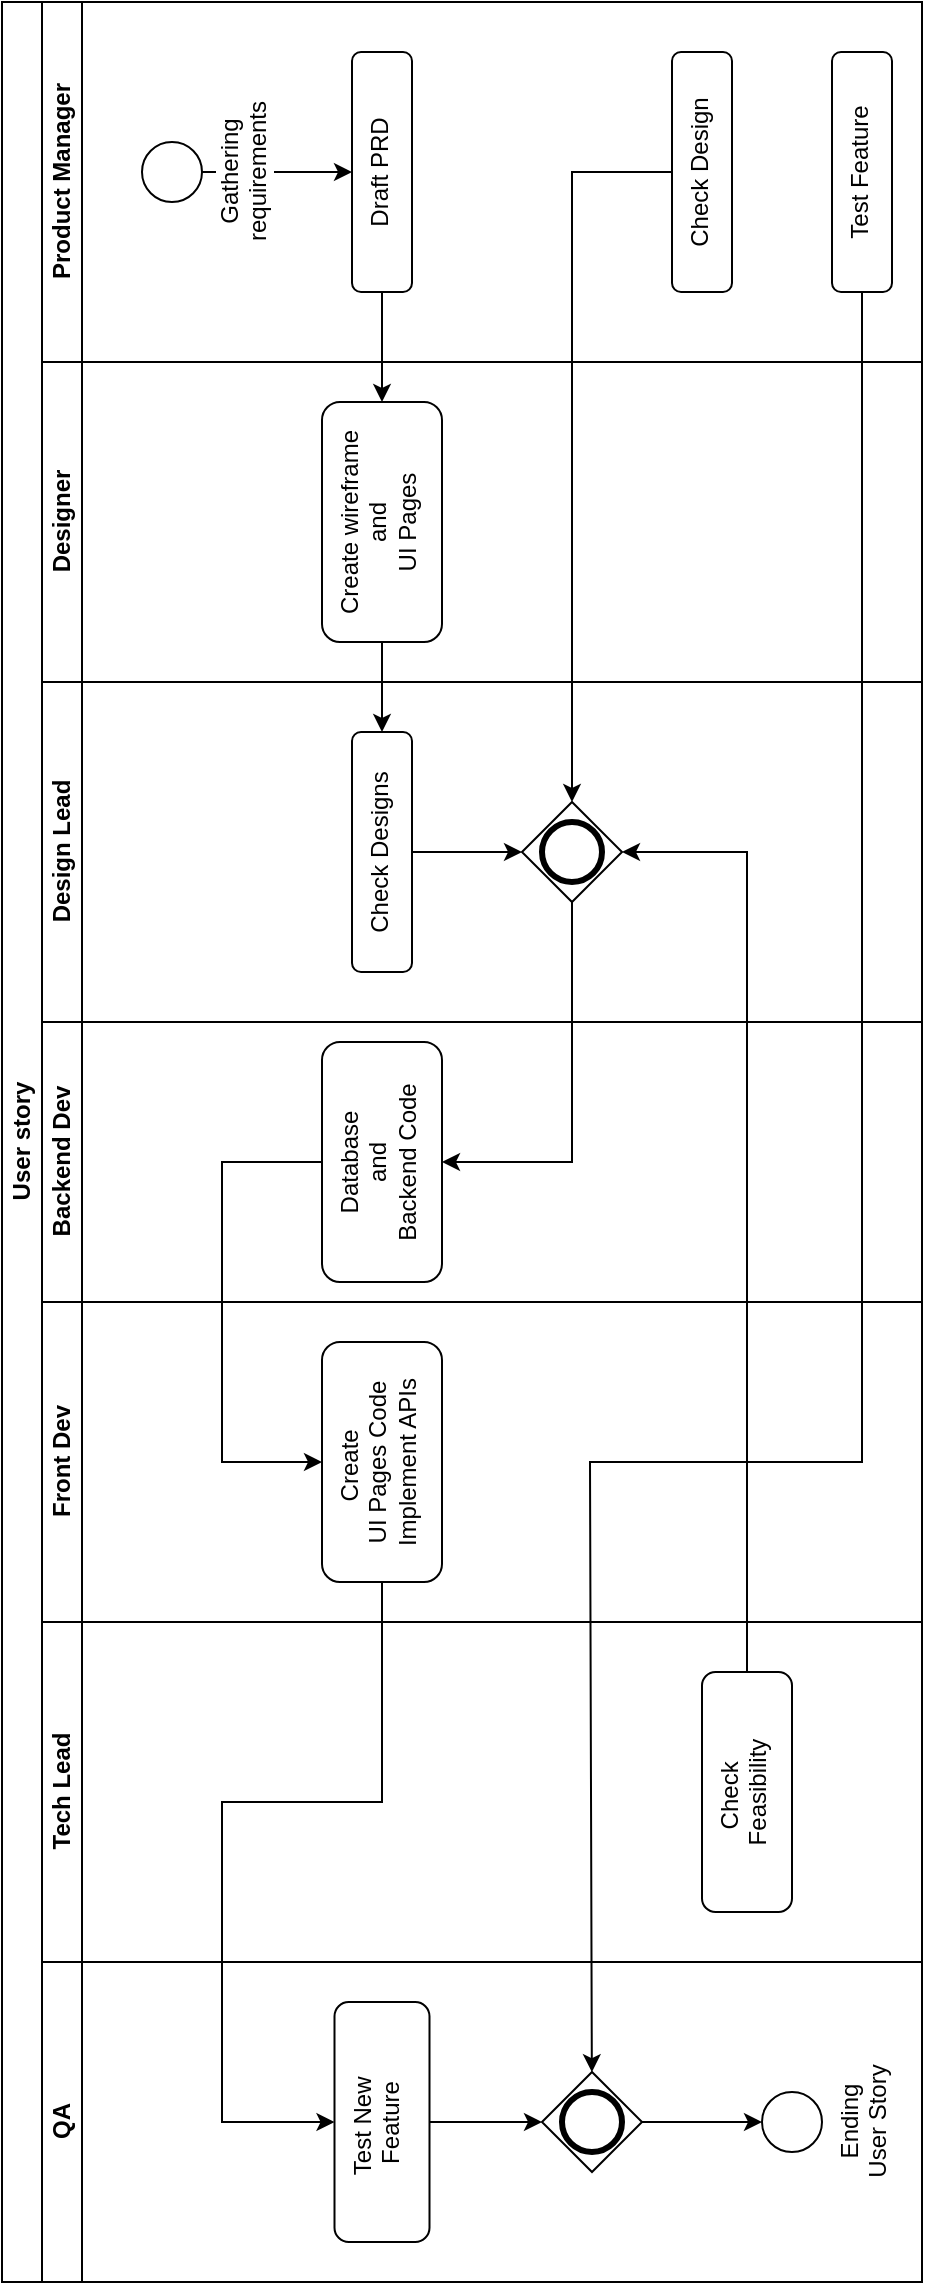 <mxfile version="26.2.14" pages="2">
  <diagram id="prtHgNgQTEPvFCAcTncT" name="Page-1">
    <mxGraphModel dx="2084" dy="1124" grid="1" gridSize="10" guides="1" tooltips="1" connect="1" arrows="1" fold="1" page="1" pageScale="1" pageWidth="827" pageHeight="1169" background="#ffffff" math="0" shadow="0">
      <root>
        <mxCell id="0" />
        <mxCell id="1" parent="0" />
        <mxCell id="dNxyNK7c78bLwvsdeMH5-19" value="User story" style="swimlane;html=1;childLayout=stackLayout;resizeParent=1;resizeParentMax=0;horizontal=0;startSize=20;horizontalStack=0;" parent="1" vertex="1">
          <mxGeometry x="120" y="15" width="460" height="1140" as="geometry" />
        </mxCell>
        <mxCell id="dNxyNK7c78bLwvsdeMH5-20" value="Product Manager" style="swimlane;html=1;startSize=20;horizontal=0;fontSize=12;" parent="dNxyNK7c78bLwvsdeMH5-19" vertex="1">
          <mxGeometry x="20" width="440" height="180" as="geometry" />
        </mxCell>
        <mxCell id="_NAjd95ejBewOYBBOETD-31" style="edgeStyle=orthogonalEdgeStyle;rounded=0;orthogonalLoop=1;jettySize=auto;html=1;exitX=0.5;exitY=1;exitDx=0;exitDy=0;exitPerimeter=0;" edge="1" parent="dNxyNK7c78bLwvsdeMH5-20" source="s78XeC1ukGy34A1hPwvS-5" target="s78XeC1ukGy34A1hPwvS-6">
          <mxGeometry relative="1" as="geometry" />
        </mxCell>
        <mxCell id="s78XeC1ukGy34A1hPwvS-5" value="Gathering&lt;div&gt;requirements&lt;/div&gt;" style="points=[[0.145,0.145,0],[0.5,0,0],[0.855,0.145,0],[1,0.5,0],[0.855,0.855,0],[0.5,1,0],[0.145,0.855,0],[0,0.5,0]];shape=mxgraph.bpmn.event;html=1;verticalLabelPosition=bottom;labelBackgroundColor=#ffffff;verticalAlign=top;align=center;perimeter=ellipsePerimeter;outlineConnect=0;aspect=fixed;outline=standard;symbol=general;direction=east;rotation=270;" parent="dNxyNK7c78bLwvsdeMH5-20" vertex="1">
          <mxGeometry x="50" y="70" width="30" height="30" as="geometry" />
        </mxCell>
        <mxCell id="s78XeC1ukGy34A1hPwvS-6" value="Draft PRD" style="rounded=1;whiteSpace=wrap;html=1;verticalAlign=top;labelBackgroundColor=#ffffff;fillStyle=solid;direction=east;rotation=270;" parent="dNxyNK7c78bLwvsdeMH5-20" vertex="1">
          <mxGeometry x="110" y="70" width="120" height="30" as="geometry" />
        </mxCell>
        <mxCell id="_NAjd95ejBewOYBBOETD-22" value="Test Feature" style="rounded=1;whiteSpace=wrap;html=1;verticalAlign=top;labelBackgroundColor=#ffffff;fillStyle=solid;direction=east;rotation=270;" vertex="1" parent="dNxyNK7c78bLwvsdeMH5-20">
          <mxGeometry x="350" y="70" width="120" height="30" as="geometry" />
        </mxCell>
        <mxCell id="_NAjd95ejBewOYBBOETD-57" value="Check Design" style="rounded=1;whiteSpace=wrap;html=1;verticalAlign=top;labelBackgroundColor=#ffffff;fillStyle=solid;direction=east;rotation=270;" vertex="1" parent="dNxyNK7c78bLwvsdeMH5-20">
          <mxGeometry x="270" y="70" width="120" height="30" as="geometry" />
        </mxCell>
        <mxCell id="dNxyNK7c78bLwvsdeMH5-21" value="Designer" style="swimlane;html=1;startSize=20;horizontal=0;" parent="dNxyNK7c78bLwvsdeMH5-19" vertex="1">
          <mxGeometry x="20" y="180" width="440" height="160" as="geometry" />
        </mxCell>
        <mxCell id="s78XeC1ukGy34A1hPwvS-8" value="Create wireframe&lt;br&gt;and&lt;br&gt;UI Pages" style="whiteSpace=wrap;html=1;verticalAlign=top;rounded=1;labelBackgroundColor=#ffffff;direction=east;rotation=270;" parent="dNxyNK7c78bLwvsdeMH5-21" vertex="1">
          <mxGeometry x="110" y="50" width="120" height="60" as="geometry" />
        </mxCell>
        <mxCell id="dNxyNK7c78bLwvsdeMH5-22" value="Design Lead" style="swimlane;html=1;startSize=20;horizontal=0;" parent="dNxyNK7c78bLwvsdeMH5-19" vertex="1">
          <mxGeometry x="20" y="340" width="440" height="170" as="geometry" />
        </mxCell>
        <mxCell id="_NAjd95ejBewOYBBOETD-36" style="edgeStyle=orthogonalEdgeStyle;rounded=0;orthogonalLoop=1;jettySize=auto;html=1;exitX=0.5;exitY=1;exitDx=0;exitDy=0;" edge="1" parent="dNxyNK7c78bLwvsdeMH5-22" source="s78XeC1ukGy34A1hPwvS-10" target="s78XeC1ukGy34A1hPwvS-23">
          <mxGeometry relative="1" as="geometry" />
        </mxCell>
        <mxCell id="s78XeC1ukGy34A1hPwvS-10" value="Check Designs" style="rounded=1;whiteSpace=wrap;html=1;verticalAlign=top;labelBackgroundColor=#ffffff;direction=east;rotation=270;" parent="dNxyNK7c78bLwvsdeMH5-22" vertex="1">
          <mxGeometry x="110" y="70" width="120" height="30" as="geometry" />
        </mxCell>
        <mxCell id="s78XeC1ukGy34A1hPwvS-23" value="" style="shape=mxgraph.bpmn.gateway2;html=1;verticalLabelPosition=bottom;labelBackgroundColor=#ffffff;verticalAlign=top;align=center;outlineConnect=0;outline=end;symbol=general;points=[[0.25,0.25,0],[0.5,0,0],[0.75,0.25,0],[1,0.5,0],[0.75,0.75,0],[0.5,1,0],[0.25,0.75,0],[0,0.5,0]];perimeter=rhombusPerimeter;direction=east;rotation=270;" parent="dNxyNK7c78bLwvsdeMH5-22" vertex="1">
          <mxGeometry x="240" y="60" width="50" height="50" as="geometry" />
        </mxCell>
        <mxCell id="s78XeC1ukGy34A1hPwvS-1" value="Backend Dev" style="swimlane;html=1;startSize=20;horizontal=0;" parent="dNxyNK7c78bLwvsdeMH5-19" vertex="1">
          <mxGeometry x="20" y="510" width="440" height="140" as="geometry" />
        </mxCell>
        <mxCell id="s78XeC1ukGy34A1hPwvS-17" value="Database&lt;div&gt;and&lt;/div&gt;&lt;div&gt;Backend Code&lt;/div&gt;" style="rounded=1;whiteSpace=wrap;html=1;verticalAlign=top;labelBackgroundColor=#ffffff;direction=east;rotation=270;" parent="s78XeC1ukGy34A1hPwvS-1" vertex="1">
          <mxGeometry x="110" y="40" width="120" height="60" as="geometry" />
        </mxCell>
        <mxCell id="_NAjd95ejBewOYBBOETD-5" value="Front Dev" style="swimlane;html=1;startSize=20;horizontal=0;" vertex="1" parent="dNxyNK7c78bLwvsdeMH5-19">
          <mxGeometry x="20" y="650" width="440" height="160" as="geometry" />
        </mxCell>
        <mxCell id="s78XeC1ukGy34A1hPwvS-30" value="Create&amp;nbsp;&lt;div&gt;UI Pages&amp;nbsp;&lt;span style=&quot;background-color: light-dark(rgb(255, 255, 255), rgb(18, 18, 18)); color: light-dark(rgb(0, 0, 0), rgb(255, 255, 255));&quot;&gt;Code&lt;br&gt;Implement APIs&lt;/span&gt;&lt;/div&gt;" style="rounded=1;whiteSpace=wrap;html=1;verticalAlign=top;labelBackgroundColor=#ffffff;direction=east;rotation=270;" parent="_NAjd95ejBewOYBBOETD-5" vertex="1">
          <mxGeometry x="110" y="50" width="120" height="60" as="geometry" />
        </mxCell>
        <mxCell id="_NAjd95ejBewOYBBOETD-33" style="edgeStyle=orthogonalEdgeStyle;rounded=0;orthogonalLoop=1;jettySize=auto;html=1;exitX=0;exitY=0.5;exitDx=0;exitDy=0;entryX=1;entryY=0.5;entryDx=0;entryDy=0;" edge="1" parent="dNxyNK7c78bLwvsdeMH5-19" source="s78XeC1ukGy34A1hPwvS-6" target="s78XeC1ukGy34A1hPwvS-8">
          <mxGeometry relative="1" as="geometry" />
        </mxCell>
        <mxCell id="_NAjd95ejBewOYBBOETD-35" style="edgeStyle=orthogonalEdgeStyle;rounded=0;orthogonalLoop=1;jettySize=auto;html=1;entryX=1;entryY=0.5;entryDx=0;entryDy=0;" edge="1" parent="dNxyNK7c78bLwvsdeMH5-19" source="s78XeC1ukGy34A1hPwvS-8" target="s78XeC1ukGy34A1hPwvS-10">
          <mxGeometry relative="1" as="geometry" />
        </mxCell>
        <mxCell id="_NAjd95ejBewOYBBOETD-39" style="edgeStyle=orthogonalEdgeStyle;rounded=0;orthogonalLoop=1;jettySize=auto;html=1;exitX=0;exitY=0.5;exitDx=0;exitDy=0;exitPerimeter=0;entryX=0.5;entryY=1;entryDx=0;entryDy=0;" edge="1" parent="dNxyNK7c78bLwvsdeMH5-19" source="s78XeC1ukGy34A1hPwvS-23" target="s78XeC1ukGy34A1hPwvS-17">
          <mxGeometry relative="1" as="geometry" />
        </mxCell>
        <mxCell id="_NAjd95ejBewOYBBOETD-40" style="edgeStyle=orthogonalEdgeStyle;rounded=0;orthogonalLoop=1;jettySize=auto;html=1;exitX=0.5;exitY=0;exitDx=0;exitDy=0;entryX=0.5;entryY=0;entryDx=0;entryDy=0;" edge="1" parent="dNxyNK7c78bLwvsdeMH5-19" source="s78XeC1ukGy34A1hPwvS-17" target="s78XeC1ukGy34A1hPwvS-30">
          <mxGeometry relative="1" as="geometry">
            <Array as="points">
              <mxPoint x="110" y="580" />
              <mxPoint x="110" y="730" />
            </Array>
          </mxGeometry>
        </mxCell>
        <mxCell id="_NAjd95ejBewOYBBOETD-7" value="Tech Lead" style="swimlane;html=1;startSize=20;horizontal=0;" vertex="1" parent="dNxyNK7c78bLwvsdeMH5-19">
          <mxGeometry x="20" y="810" width="440" height="170" as="geometry" />
        </mxCell>
        <mxCell id="_NAjd95ejBewOYBBOETD-55" value="Check&amp;nbsp;&lt;div&gt;Feasibility&lt;/div&gt;" style="rounded=1;whiteSpace=wrap;html=1;verticalAlign=top;labelBackgroundColor=#ffffff;direction=east;rotation=270;" vertex="1" parent="_NAjd95ejBewOYBBOETD-7">
          <mxGeometry x="292.5" y="62.5" width="120" height="45" as="geometry" />
        </mxCell>
        <mxCell id="_NAjd95ejBewOYBBOETD-45" style="edgeStyle=orthogonalEdgeStyle;rounded=0;orthogonalLoop=1;jettySize=auto;html=1;exitX=0;exitY=0.5;exitDx=0;exitDy=0;" edge="1" parent="dNxyNK7c78bLwvsdeMH5-19" source="_NAjd95ejBewOYBBOETD-22" target="_NAjd95ejBewOYBBOETD-18">
          <mxGeometry relative="1" as="geometry">
            <Array as="points">
              <mxPoint x="430" y="145" />
              <mxPoint x="430" y="730" />
              <mxPoint x="294" y="730" />
            </Array>
          </mxGeometry>
        </mxCell>
        <mxCell id="_NAjd95ejBewOYBBOETD-49" value="QA" style="swimlane;html=1;startSize=20;horizontal=0;" vertex="1" parent="dNxyNK7c78bLwvsdeMH5-19">
          <mxGeometry x="20" y="980" width="440" height="160" as="geometry" />
        </mxCell>
        <mxCell id="_NAjd95ejBewOYBBOETD-19" value="Test New&amp;nbsp;&lt;div&gt;Feature&lt;/div&gt;" style="rounded=1;whiteSpace=wrap;html=1;verticalAlign=top;labelBackgroundColor=#ffffff;direction=east;rotation=270;" vertex="1" parent="_NAjd95ejBewOYBBOETD-49">
          <mxGeometry x="110" y="56.25" width="120" height="47.5" as="geometry" />
        </mxCell>
        <mxCell id="_NAjd95ejBewOYBBOETD-18" value="" style="shape=mxgraph.bpmn.gateway2;html=1;verticalLabelPosition=bottom;labelBackgroundColor=#ffffff;verticalAlign=top;align=center;outlineConnect=0;outline=end;symbol=general;points=[[0.25,0.25,0],[0.5,0,0],[0.75,0.25,0],[1,0.5,0],[0.75,0.75,0],[0.5,1,0],[0.25,0.75,0],[0,0.5,0]];perimeter=rhombusPerimeter;direction=east;rotation=270;" vertex="1" parent="_NAjd95ejBewOYBBOETD-49">
          <mxGeometry x="250" y="55" width="50" height="50" as="geometry" />
        </mxCell>
        <mxCell id="_NAjd95ejBewOYBBOETD-44" style="edgeStyle=orthogonalEdgeStyle;rounded=0;orthogonalLoop=1;jettySize=auto;html=1;exitX=0.5;exitY=1;exitDx=0;exitDy=0;entryX=0.5;entryY=0;entryDx=0;entryDy=0;entryPerimeter=0;" edge="1" parent="_NAjd95ejBewOYBBOETD-49" source="_NAjd95ejBewOYBBOETD-19" target="_NAjd95ejBewOYBBOETD-18">
          <mxGeometry relative="1" as="geometry" />
        </mxCell>
        <mxCell id="s78XeC1ukGy34A1hPwvS-19" value="Ending&lt;br&gt;User Story" style="points=[[0.145,0.145,0],[0.5,0,0],[0.855,0.145,0],[1,0.5,0],[0.855,0.855,0],[0.5,1,0],[0.145,0.855,0],[0,0.5,0]];shape=mxgraph.bpmn.event;html=1;verticalLabelPosition=bottom;labelBackgroundColor=#ffffff;verticalAlign=top;align=center;perimeter=ellipsePerimeter;outlineConnect=0;aspect=fixed;outline=standard;symbol=general;direction=east;rotation=270;" parent="_NAjd95ejBewOYBBOETD-49" vertex="1">
          <mxGeometry x="360" y="65" width="30" height="30" as="geometry" />
        </mxCell>
        <mxCell id="_NAjd95ejBewOYBBOETD-48" value="" style="edgeStyle=orthogonalEdgeStyle;rounded=0;orthogonalLoop=1;jettySize=auto;html=1;" edge="1" parent="_NAjd95ejBewOYBBOETD-49" source="_NAjd95ejBewOYBBOETD-18" target="s78XeC1ukGy34A1hPwvS-19">
          <mxGeometry relative="1" as="geometry" />
        </mxCell>
        <mxCell id="_NAjd95ejBewOYBBOETD-54" style="edgeStyle=orthogonalEdgeStyle;rounded=0;orthogonalLoop=1;jettySize=auto;html=1;entryX=0.5;entryY=0;entryDx=0;entryDy=0;" edge="1" parent="dNxyNK7c78bLwvsdeMH5-19" source="s78XeC1ukGy34A1hPwvS-30" target="_NAjd95ejBewOYBBOETD-19">
          <mxGeometry relative="1" as="geometry">
            <mxPoint x="160" y="895" as="sourcePoint" />
            <Array as="points">
              <mxPoint x="190" y="900" />
              <mxPoint x="110" y="900" />
              <mxPoint x="110" y="1060" />
            </Array>
          </mxGeometry>
        </mxCell>
        <mxCell id="_NAjd95ejBewOYBBOETD-56" style="edgeStyle=orthogonalEdgeStyle;rounded=0;orthogonalLoop=1;jettySize=auto;html=1;exitX=1;exitY=0.5;exitDx=0;exitDy=0;entryX=0.5;entryY=1;entryDx=0;entryDy=0;entryPerimeter=0;" edge="1" parent="dNxyNK7c78bLwvsdeMH5-19" source="_NAjd95ejBewOYBBOETD-55" target="s78XeC1ukGy34A1hPwvS-23">
          <mxGeometry relative="1" as="geometry" />
        </mxCell>
        <mxCell id="_NAjd95ejBewOYBBOETD-58" style="edgeStyle=orthogonalEdgeStyle;rounded=0;orthogonalLoop=1;jettySize=auto;html=1;entryX=1;entryY=0.5;entryDx=0;entryDy=0;entryPerimeter=0;" edge="1" parent="dNxyNK7c78bLwvsdeMH5-19" source="_NAjd95ejBewOYBBOETD-57" target="s78XeC1ukGy34A1hPwvS-23">
          <mxGeometry relative="1" as="geometry" />
        </mxCell>
      </root>
    </mxGraphModel>
  </diagram>
  <diagram id="0DpY-kUeRSpnBOzqQ34y" name="Page-2">
    <mxGraphModel dx="2316" dy="1249" grid="1" gridSize="10" guides="1" tooltips="1" connect="1" arrows="1" fold="1" page="1" pageScale="1" pageWidth="850" pageHeight="1100" math="0" shadow="0">
      <root>
        <mxCell id="0" />
        <mxCell id="1" parent="0" />
        <mxCell id="qXKqFF_UhlsMf26A_ZMH-1" value="User story" style="swimlane;html=1;childLayout=stackLayout;resizeParent=1;resizeParentMax=0;horizontal=0;startSize=20;horizontalStack=0;" vertex="1" parent="1">
          <mxGeometry x="120" y="40" width="460" height="1140" as="geometry" />
        </mxCell>
        <mxCell id="qXKqFF_UhlsMf26A_ZMH-2" value="Product Manager" style="swimlane;html=1;startSize=20;horizontal=0;fontSize=12;" vertex="1" parent="qXKqFF_UhlsMf26A_ZMH-1">
          <mxGeometry x="20" width="440" height="180" as="geometry" />
        </mxCell>
        <mxCell id="qXKqFF_UhlsMf26A_ZMH-3" style="edgeStyle=orthogonalEdgeStyle;rounded=0;orthogonalLoop=1;jettySize=auto;html=1;exitX=0.5;exitY=1;exitDx=0;exitDy=0;exitPerimeter=0;" edge="1" parent="qXKqFF_UhlsMf26A_ZMH-2" source="qXKqFF_UhlsMf26A_ZMH-4" target="qXKqFF_UhlsMf26A_ZMH-5">
          <mxGeometry relative="1" as="geometry" />
        </mxCell>
        <mxCell id="qXKqFF_UhlsMf26A_ZMH-4" value="Gathering&lt;div&gt;requirements&lt;/div&gt;" style="points=[[0.145,0.145,0],[0.5,0,0],[0.855,0.145,0],[1,0.5,0],[0.855,0.855,0],[0.5,1,0],[0.145,0.855,0],[0,0.5,0]];shape=mxgraph.bpmn.event;html=1;verticalLabelPosition=bottom;labelBackgroundColor=#ffffff;verticalAlign=top;align=center;perimeter=ellipsePerimeter;outlineConnect=0;aspect=fixed;outline=standard;symbol=general;direction=east;rotation=270;" vertex="1" parent="qXKqFF_UhlsMf26A_ZMH-2">
          <mxGeometry x="50" y="70" width="30" height="30" as="geometry" />
        </mxCell>
        <mxCell id="qXKqFF_UhlsMf26A_ZMH-5" value="Draft PRD" style="rounded=1;whiteSpace=wrap;html=1;verticalAlign=top;labelBackgroundColor=#ffffff;fillStyle=solid;direction=east;rotation=270;" vertex="1" parent="qXKqFF_UhlsMf26A_ZMH-2">
          <mxGeometry x="110" y="70" width="120" height="30" as="geometry" />
        </mxCell>
        <mxCell id="qXKqFF_UhlsMf26A_ZMH-6" value="Test Feature" style="rounded=1;whiteSpace=wrap;html=1;verticalAlign=top;labelBackgroundColor=#ffffff;fillStyle=solid;direction=east;rotation=270;" vertex="1" parent="qXKqFF_UhlsMf26A_ZMH-2">
          <mxGeometry x="350" y="70" width="120" height="30" as="geometry" />
        </mxCell>
        <mxCell id="qXKqFF_UhlsMf26A_ZMH-7" value="Check Design" style="rounded=1;whiteSpace=wrap;html=1;verticalAlign=top;labelBackgroundColor=#ffffff;fillStyle=solid;direction=east;rotation=270;" vertex="1" parent="qXKqFF_UhlsMf26A_ZMH-2">
          <mxGeometry x="270" y="70" width="120" height="30" as="geometry" />
        </mxCell>
        <mxCell id="qXKqFF_UhlsMf26A_ZMH-8" value="Designer" style="swimlane;html=1;startSize=20;horizontal=0;" vertex="1" parent="qXKqFF_UhlsMf26A_ZMH-1">
          <mxGeometry x="20" y="180" width="440" height="160" as="geometry" />
        </mxCell>
        <mxCell id="qXKqFF_UhlsMf26A_ZMH-9" value="Create wireframe&lt;br&gt;and&lt;br&gt;UI Pages" style="whiteSpace=wrap;html=1;verticalAlign=top;rounded=1;labelBackgroundColor=#ffffff;direction=east;rotation=270;" vertex="1" parent="qXKqFF_UhlsMf26A_ZMH-8">
          <mxGeometry x="110" y="50" width="120" height="60" as="geometry" />
        </mxCell>
        <mxCell id="qXKqFF_UhlsMf26A_ZMH-10" value="Design Lead" style="swimlane;html=1;startSize=20;horizontal=0;" vertex="1" parent="qXKqFF_UhlsMf26A_ZMH-1">
          <mxGeometry x="20" y="340" width="440" height="170" as="geometry" />
        </mxCell>
        <mxCell id="qXKqFF_UhlsMf26A_ZMH-11" style="edgeStyle=orthogonalEdgeStyle;rounded=0;orthogonalLoop=1;jettySize=auto;html=1;exitX=0.5;exitY=1;exitDx=0;exitDy=0;" edge="1" parent="qXKqFF_UhlsMf26A_ZMH-10" source="qXKqFF_UhlsMf26A_ZMH-12" target="qXKqFF_UhlsMf26A_ZMH-13">
          <mxGeometry relative="1" as="geometry" />
        </mxCell>
        <mxCell id="qXKqFF_UhlsMf26A_ZMH-12" value="Check Designs" style="rounded=1;whiteSpace=wrap;html=1;verticalAlign=top;labelBackgroundColor=#ffffff;direction=east;rotation=270;" vertex="1" parent="qXKqFF_UhlsMf26A_ZMH-10">
          <mxGeometry x="110" y="70" width="120" height="30" as="geometry" />
        </mxCell>
        <mxCell id="qXKqFF_UhlsMf26A_ZMH-13" value="" style="shape=mxgraph.bpmn.gateway2;html=1;verticalLabelPosition=bottom;labelBackgroundColor=#ffffff;verticalAlign=top;align=center;outlineConnect=0;outline=end;symbol=general;points=[[0.25,0.25,0],[0.5,0,0],[0.75,0.25,0],[1,0.5,0],[0.75,0.75,0],[0.5,1,0],[0.25,0.75,0],[0,0.5,0]];perimeter=rhombusPerimeter;direction=east;rotation=270;" vertex="1" parent="qXKqFF_UhlsMf26A_ZMH-10">
          <mxGeometry x="240" y="60" width="50" height="50" as="geometry" />
        </mxCell>
        <mxCell id="qXKqFF_UhlsMf26A_ZMH-14" value="Backend Dev" style="swimlane;html=1;startSize=20;horizontal=0;" vertex="1" parent="qXKqFF_UhlsMf26A_ZMH-1">
          <mxGeometry x="20" y="510" width="440" height="140" as="geometry" />
        </mxCell>
        <mxCell id="qXKqFF_UhlsMf26A_ZMH-15" value="Database&lt;div&gt;and&lt;/div&gt;&lt;div&gt;Backend Code&lt;/div&gt;" style="rounded=1;whiteSpace=wrap;html=1;verticalAlign=top;labelBackgroundColor=#ffffff;direction=east;rotation=270;" vertex="1" parent="qXKqFF_UhlsMf26A_ZMH-14">
          <mxGeometry x="110" y="40" width="120" height="60" as="geometry" />
        </mxCell>
        <mxCell id="qXKqFF_UhlsMf26A_ZMH-16" value="Front Dev" style="swimlane;html=1;startSize=20;horizontal=0;" vertex="1" parent="qXKqFF_UhlsMf26A_ZMH-1">
          <mxGeometry x="20" y="650" width="440" height="160" as="geometry" />
        </mxCell>
        <mxCell id="qXKqFF_UhlsMf26A_ZMH-17" value="Create&amp;nbsp;&lt;div&gt;UI Pages&amp;nbsp;&lt;span style=&quot;background-color: light-dark(rgb(255, 255, 255), rgb(18, 18, 18)); color: light-dark(rgb(0, 0, 0), rgb(255, 255, 255));&quot;&gt;Code&lt;br&gt;Implement APIs&lt;/span&gt;&lt;/div&gt;" style="rounded=1;whiteSpace=wrap;html=1;verticalAlign=top;labelBackgroundColor=#ffffff;direction=east;rotation=270;" vertex="1" parent="qXKqFF_UhlsMf26A_ZMH-16">
          <mxGeometry x="110" y="50" width="120" height="60" as="geometry" />
        </mxCell>
        <mxCell id="qXKqFF_UhlsMf26A_ZMH-18" style="edgeStyle=orthogonalEdgeStyle;rounded=0;orthogonalLoop=1;jettySize=auto;html=1;exitX=0;exitY=0.5;exitDx=0;exitDy=0;entryX=1;entryY=0.5;entryDx=0;entryDy=0;" edge="1" parent="qXKqFF_UhlsMf26A_ZMH-1" source="qXKqFF_UhlsMf26A_ZMH-5" target="qXKqFF_UhlsMf26A_ZMH-9">
          <mxGeometry relative="1" as="geometry" />
        </mxCell>
        <mxCell id="qXKqFF_UhlsMf26A_ZMH-19" style="edgeStyle=orthogonalEdgeStyle;rounded=0;orthogonalLoop=1;jettySize=auto;html=1;entryX=1;entryY=0.5;entryDx=0;entryDy=0;" edge="1" parent="qXKqFF_UhlsMf26A_ZMH-1" source="qXKqFF_UhlsMf26A_ZMH-9" target="qXKqFF_UhlsMf26A_ZMH-12">
          <mxGeometry relative="1" as="geometry" />
        </mxCell>
        <mxCell id="qXKqFF_UhlsMf26A_ZMH-20" style="edgeStyle=orthogonalEdgeStyle;rounded=0;orthogonalLoop=1;jettySize=auto;html=1;exitX=0;exitY=0.5;exitDx=0;exitDy=0;exitPerimeter=0;entryX=0.5;entryY=1;entryDx=0;entryDy=0;" edge="1" parent="qXKqFF_UhlsMf26A_ZMH-1" source="qXKqFF_UhlsMf26A_ZMH-13" target="qXKqFF_UhlsMf26A_ZMH-15">
          <mxGeometry relative="1" as="geometry" />
        </mxCell>
        <mxCell id="qXKqFF_UhlsMf26A_ZMH-21" style="edgeStyle=orthogonalEdgeStyle;rounded=0;orthogonalLoop=1;jettySize=auto;html=1;exitX=0.5;exitY=0;exitDx=0;exitDy=0;entryX=0.5;entryY=0;entryDx=0;entryDy=0;" edge="1" parent="qXKqFF_UhlsMf26A_ZMH-1" source="qXKqFF_UhlsMf26A_ZMH-15" target="qXKqFF_UhlsMf26A_ZMH-17">
          <mxGeometry relative="1" as="geometry">
            <Array as="points">
              <mxPoint x="110" y="580" />
              <mxPoint x="110" y="730" />
            </Array>
          </mxGeometry>
        </mxCell>
        <mxCell id="qXKqFF_UhlsMf26A_ZMH-22" value="Tech Lead" style="swimlane;html=1;startSize=20;horizontal=0;" vertex="1" parent="qXKqFF_UhlsMf26A_ZMH-1">
          <mxGeometry x="20" y="810" width="440" height="170" as="geometry" />
        </mxCell>
        <mxCell id="qXKqFF_UhlsMf26A_ZMH-23" value="Check and&amp;nbsp;&lt;div&gt;Code Review&lt;/div&gt;" style="rounded=1;whiteSpace=wrap;html=1;verticalAlign=top;labelBackgroundColor=#ffffff;direction=east;rotation=270;" vertex="1" parent="qXKqFF_UhlsMf26A_ZMH-22">
          <mxGeometry x="110" y="55" width="120" height="60" as="geometry" />
        </mxCell>
        <mxCell id="qXKqFF_UhlsMf26A_ZMH-24" value="Check&amp;nbsp;&lt;div&gt;Feasibility&lt;/div&gt;" style="rounded=1;whiteSpace=wrap;html=1;verticalAlign=top;labelBackgroundColor=#ffffff;direction=east;rotation=270;" vertex="1" parent="qXKqFF_UhlsMf26A_ZMH-22">
          <mxGeometry x="292.5" y="62.5" width="120" height="45" as="geometry" />
        </mxCell>
        <mxCell id="qXKqFF_UhlsMf26A_ZMH-25" style="edgeStyle=orthogonalEdgeStyle;rounded=0;orthogonalLoop=1;jettySize=auto;html=1;exitX=0;exitY=0.5;exitDx=0;exitDy=0;" edge="1" parent="qXKqFF_UhlsMf26A_ZMH-1" source="qXKqFF_UhlsMf26A_ZMH-6" target="qXKqFF_UhlsMf26A_ZMH-28">
          <mxGeometry relative="1" as="geometry">
            <Array as="points">
              <mxPoint x="430" y="145" />
              <mxPoint x="430" y="730" />
              <mxPoint x="294" y="730" />
            </Array>
          </mxGeometry>
        </mxCell>
        <mxCell id="qXKqFF_UhlsMf26A_ZMH-26" value="QA" style="swimlane;html=1;startSize=20;horizontal=0;" vertex="1" parent="qXKqFF_UhlsMf26A_ZMH-1">
          <mxGeometry x="20" y="980" width="440" height="160" as="geometry" />
        </mxCell>
        <mxCell id="qXKqFF_UhlsMf26A_ZMH-27" value="Test New&amp;nbsp;&lt;div&gt;Feature&lt;/div&gt;" style="rounded=1;whiteSpace=wrap;html=1;verticalAlign=top;labelBackgroundColor=#ffffff;direction=east;rotation=270;" vertex="1" parent="qXKqFF_UhlsMf26A_ZMH-26">
          <mxGeometry x="110" y="56.25" width="120" height="47.5" as="geometry" />
        </mxCell>
        <mxCell id="qXKqFF_UhlsMf26A_ZMH-28" value="" style="shape=mxgraph.bpmn.gateway2;html=1;verticalLabelPosition=bottom;labelBackgroundColor=#ffffff;verticalAlign=top;align=center;outlineConnect=0;outline=end;symbol=general;points=[[0.25,0.25,0],[0.5,0,0],[0.75,0.25,0],[1,0.5,0],[0.75,0.75,0],[0.5,1,0],[0.25,0.75,0],[0,0.5,0]];perimeter=rhombusPerimeter;direction=east;rotation=270;" vertex="1" parent="qXKqFF_UhlsMf26A_ZMH-26">
          <mxGeometry x="250" y="55" width="50" height="50" as="geometry" />
        </mxCell>
        <mxCell id="qXKqFF_UhlsMf26A_ZMH-29" style="edgeStyle=orthogonalEdgeStyle;rounded=0;orthogonalLoop=1;jettySize=auto;html=1;exitX=0.5;exitY=1;exitDx=0;exitDy=0;entryX=0.5;entryY=0;entryDx=0;entryDy=0;entryPerimeter=0;" edge="1" parent="qXKqFF_UhlsMf26A_ZMH-26" source="qXKqFF_UhlsMf26A_ZMH-27" target="qXKqFF_UhlsMf26A_ZMH-28">
          <mxGeometry relative="1" as="geometry" />
        </mxCell>
        <mxCell id="qXKqFF_UhlsMf26A_ZMH-30" value="Ending&lt;br&gt;User Story" style="points=[[0.145,0.145,0],[0.5,0,0],[0.855,0.145,0],[1,0.5,0],[0.855,0.855,0],[0.5,1,0],[0.145,0.855,0],[0,0.5,0]];shape=mxgraph.bpmn.event;html=1;verticalLabelPosition=bottom;labelBackgroundColor=#ffffff;verticalAlign=top;align=center;perimeter=ellipsePerimeter;outlineConnect=0;aspect=fixed;outline=standard;symbol=general;direction=east;rotation=270;" vertex="1" parent="qXKqFF_UhlsMf26A_ZMH-26">
          <mxGeometry x="360" y="65" width="30" height="30" as="geometry" />
        </mxCell>
        <mxCell id="qXKqFF_UhlsMf26A_ZMH-31" value="" style="edgeStyle=orthogonalEdgeStyle;rounded=0;orthogonalLoop=1;jettySize=auto;html=1;" edge="1" parent="qXKqFF_UhlsMf26A_ZMH-26" source="qXKqFF_UhlsMf26A_ZMH-28" target="qXKqFF_UhlsMf26A_ZMH-30">
          <mxGeometry relative="1" as="geometry" />
        </mxCell>
        <mxCell id="qXKqFF_UhlsMf26A_ZMH-32" style="edgeStyle=orthogonalEdgeStyle;rounded=0;orthogonalLoop=1;jettySize=auto;html=1;exitX=0.5;exitY=1;exitDx=0;exitDy=0;entryX=0.5;entryY=1;entryDx=0;entryDy=0;" edge="1" parent="qXKqFF_UhlsMf26A_ZMH-1" source="qXKqFF_UhlsMf26A_ZMH-17" target="qXKqFF_UhlsMf26A_ZMH-23">
          <mxGeometry relative="1" as="geometry">
            <Array as="points">
              <mxPoint x="260" y="730" />
              <mxPoint x="260" y="895" />
            </Array>
          </mxGeometry>
        </mxCell>
        <mxCell id="qXKqFF_UhlsMf26A_ZMH-33" style="edgeStyle=orthogonalEdgeStyle;rounded=0;orthogonalLoop=1;jettySize=auto;html=1;exitX=0.5;exitY=0;exitDx=0;exitDy=0;entryX=0.5;entryY=0;entryDx=0;entryDy=0;" edge="1" parent="qXKqFF_UhlsMf26A_ZMH-1" source="qXKqFF_UhlsMf26A_ZMH-23" target="qXKqFF_UhlsMf26A_ZMH-27">
          <mxGeometry relative="1" as="geometry">
            <Array as="points">
              <mxPoint x="110" y="895" />
              <mxPoint x="110" y="1060" />
            </Array>
          </mxGeometry>
        </mxCell>
        <mxCell id="qXKqFF_UhlsMf26A_ZMH-34" style="edgeStyle=orthogonalEdgeStyle;rounded=0;orthogonalLoop=1;jettySize=auto;html=1;exitX=1;exitY=0.5;exitDx=0;exitDy=0;entryX=0.5;entryY=1;entryDx=0;entryDy=0;entryPerimeter=0;" edge="1" parent="qXKqFF_UhlsMf26A_ZMH-1" source="qXKqFF_UhlsMf26A_ZMH-24" target="qXKqFF_UhlsMf26A_ZMH-13">
          <mxGeometry relative="1" as="geometry" />
        </mxCell>
        <mxCell id="qXKqFF_UhlsMf26A_ZMH-35" style="edgeStyle=orthogonalEdgeStyle;rounded=0;orthogonalLoop=1;jettySize=auto;html=1;entryX=1;entryY=0.5;entryDx=0;entryDy=0;entryPerimeter=0;" edge="1" parent="qXKqFF_UhlsMf26A_ZMH-1" source="qXKqFF_UhlsMf26A_ZMH-7" target="qXKqFF_UhlsMf26A_ZMH-13">
          <mxGeometry relative="1" as="geometry" />
        </mxCell>
      </root>
    </mxGraphModel>
  </diagram>
</mxfile>

